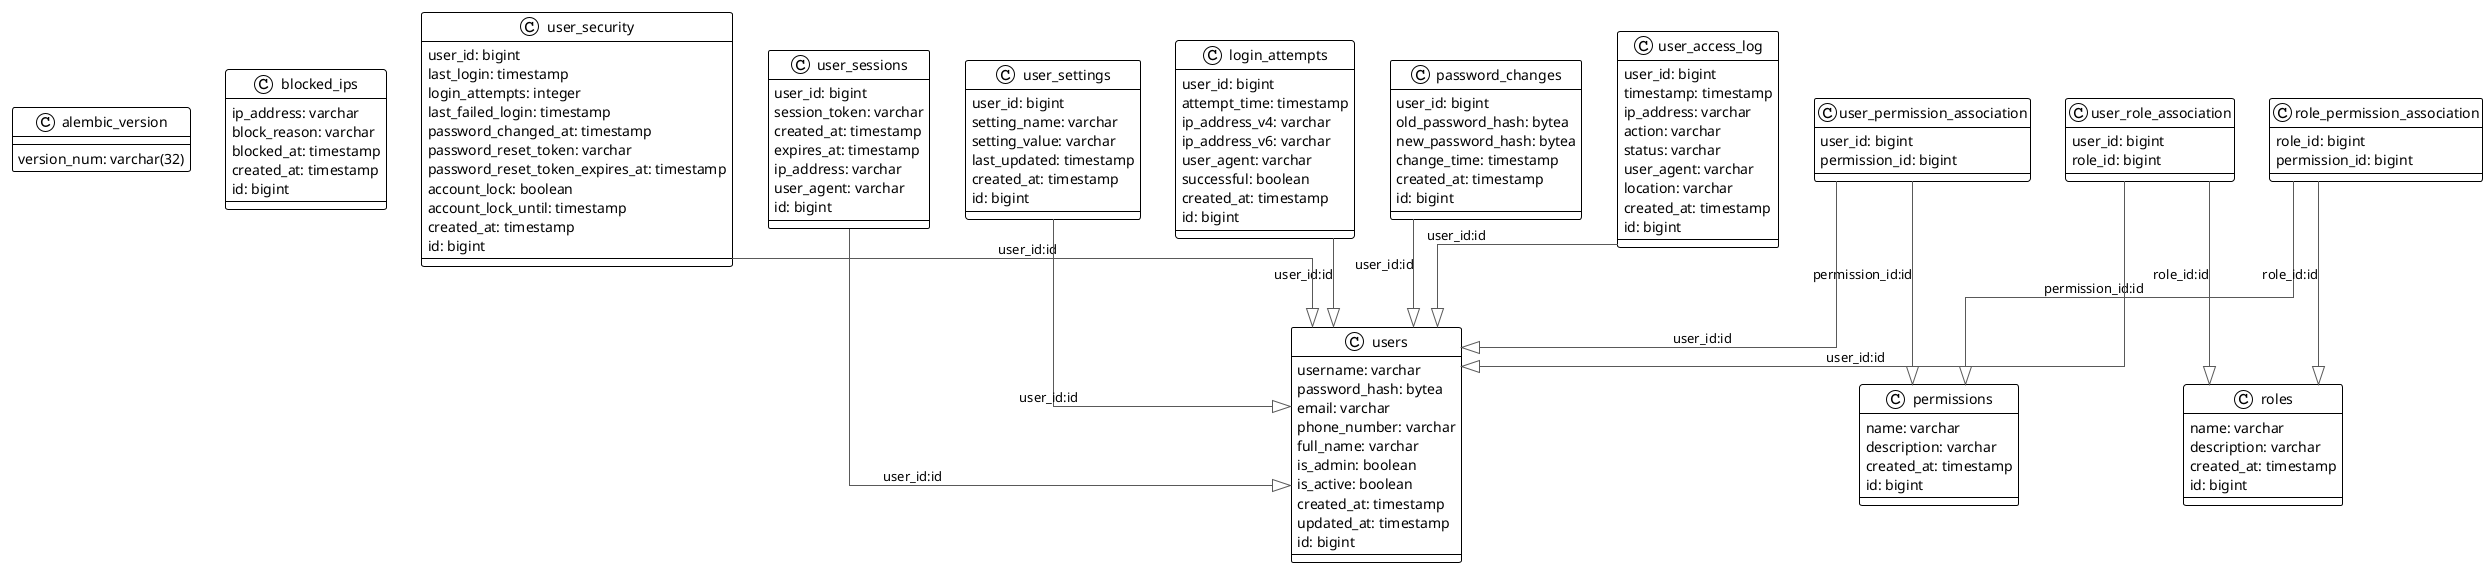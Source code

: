 @startuml

!theme plain
top to bottom direction
skinparam linetype ortho

class alembic_version {
   version_num: varchar(32)
}
class blocked_ips {
   ip_address: varchar
   block_reason: varchar
   blocked_at: timestamp
   created_at: timestamp
   id: bigint
}
class login_attempts {
   user_id: bigint
   attempt_time: timestamp
   ip_address_v4: varchar
   ip_address_v6: varchar
   user_agent: varchar
   successful: boolean
   created_at: timestamp
   id: bigint
}
class password_changes {
   user_id: bigint
   old_password_hash: bytea
   new_password_hash: bytea
   change_time: timestamp
   created_at: timestamp
   id: bigint
}
class permissions {
   name: varchar
   description: varchar
   created_at: timestamp
   id: bigint
}
class role_permission_association {
   role_id: bigint
   permission_id: bigint
}
class roles {
   name: varchar
   description: varchar
   created_at: timestamp
   id: bigint
}
class user_access_log {
   user_id: bigint
   timestamp: timestamp
   ip_address: varchar
   action: varchar
   status: varchar
   user_agent: varchar
   location: varchar
   created_at: timestamp
   id: bigint
}
class user_permission_association {
   user_id: bigint
   permission_id: bigint
}
class user_role_association {
   user_id: bigint
   role_id: bigint
}
class user_security {
   user_id: bigint
   last_login: timestamp
   login_attempts: integer
   last_failed_login: timestamp
   password_changed_at: timestamp
   password_reset_token: varchar
   password_reset_token_expires_at: timestamp
   account_lock: boolean
   account_lock_until: timestamp
   created_at: timestamp
   id: bigint
}
class user_sessions {
   user_id: bigint
   session_token: varchar
   created_at: timestamp
   expires_at: timestamp
   ip_address: varchar
   user_agent: varchar
   id: bigint
}
class user_settings {
   user_id: bigint
   setting_name: varchar
   setting_value: varchar
   last_updated: timestamp
   created_at: timestamp
   id: bigint
}
class users {
   username: varchar
   password_hash: bytea
   email: varchar
   phone_number: varchar
   full_name: varchar
   is_admin: boolean
   is_active: boolean
   created_at: timestamp
   updated_at: timestamp
   id: bigint
}

login_attempts               -[#595959,plain]-^  users                       : "user_id:id"
password_changes             -[#595959,plain]-^  users                       : "user_id:id"
role_permission_association  -[#595959,plain]-^  permissions                 : "permission_id:id"
role_permission_association  -[#595959,plain]-^  roles                       : "role_id:id"
user_access_log              -[#595959,plain]-^  users                       : "user_id:id"
user_permission_association  -[#595959,plain]-^  permissions                 : "permission_id:id"
user_permission_association  -[#595959,plain]-^  users                       : "user_id:id"
user_role_association        -[#595959,plain]-^  roles                       : "role_id:id"
user_role_association        -[#595959,plain]-^  users                       : "user_id:id"
user_security                -[#595959,plain]-^  users                       : "user_id:id"
user_sessions                -[#595959,plain]-^  users                       : "user_id:id"
user_settings                -[#595959,plain]-^  users                       : "user_id:id"
@enduml
